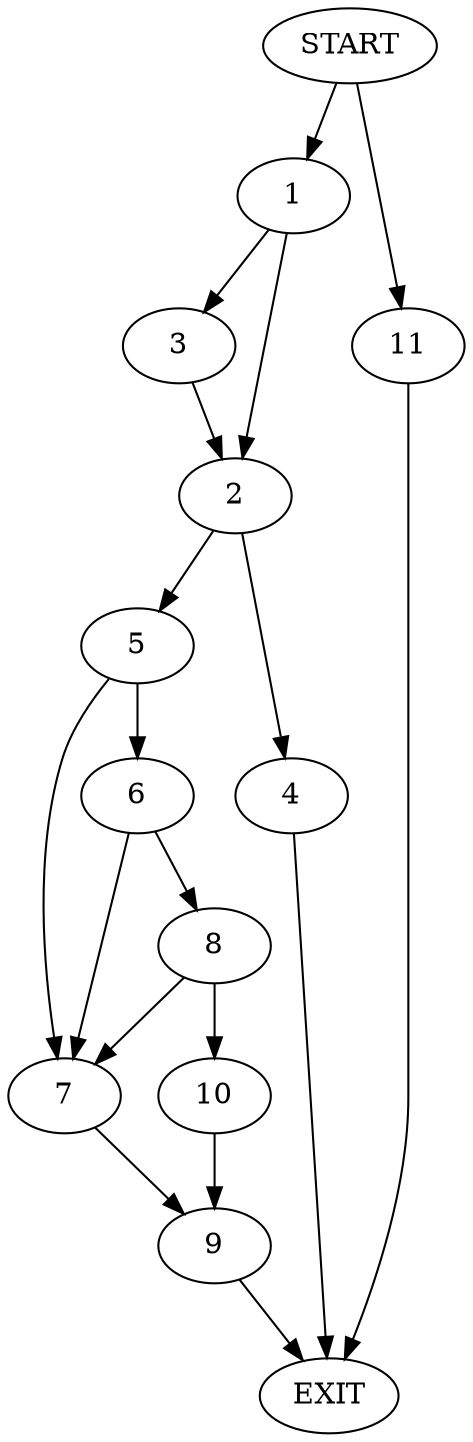 digraph {
0 [label="START"]
12 [label="EXIT"]
0 -> 1
1 -> 2
1 -> 3
2 -> 4
2 -> 5
3 -> 2
4 -> 12
5 -> 6
5 -> 7
6 -> 8
6 -> 7
7 -> 9
8 -> 10
8 -> 7
10 -> 9
9 -> 12
0 -> 11
11 -> 12
}
